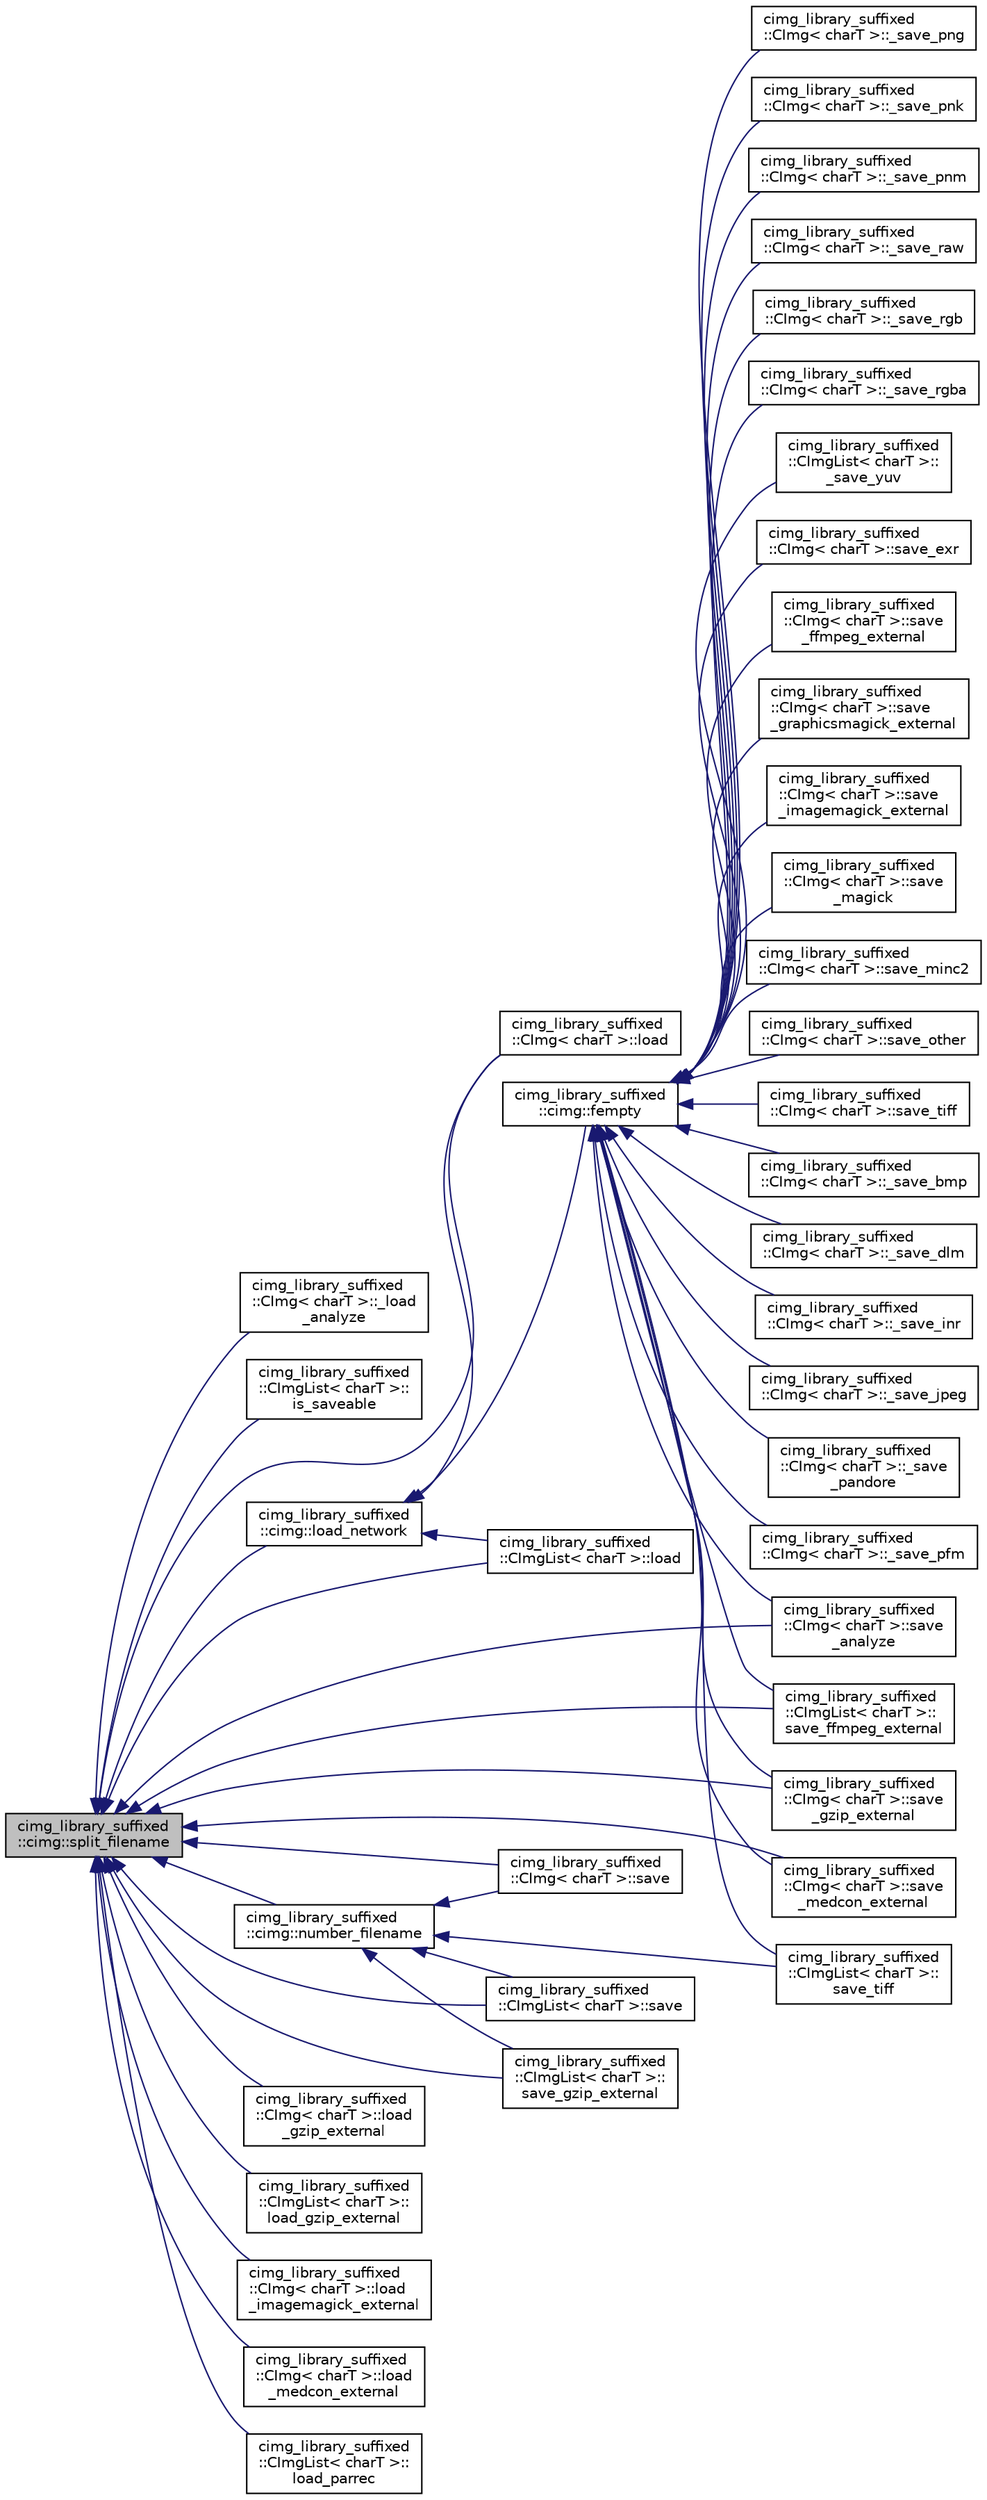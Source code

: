 digraph "cimg_library_suffixed::cimg::split_filename"
{
 // INTERACTIVE_SVG=YES
  edge [fontname="Helvetica",fontsize="10",labelfontname="Helvetica",labelfontsize="10"];
  node [fontname="Helvetica",fontsize="10",shape=record];
  rankdir="LR";
  Node3499 [label="cimg_library_suffixed\l::cimg::split_filename",height=0.2,width=0.4,color="black", fillcolor="grey75", style="filled", fontcolor="black"];
  Node3499 -> Node3500 [dir="back",color="midnightblue",fontsize="10",style="solid",fontname="Helvetica"];
  Node3500 [label="cimg_library_suffixed\l::CImg\< charT \>::_load\l_analyze",height=0.2,width=0.4,color="black", fillcolor="white", style="filled",URL="$structcimg__library__suffixed_1_1_c_img.html#a01444df91267a5b4cb8105ac5886f12f"];
  Node3499 -> Node3501 [dir="back",color="midnightblue",fontsize="10",style="solid",fontname="Helvetica"];
  Node3501 [label="cimg_library_suffixed\l::CImgList\< charT \>::\lis_saveable",height=0.2,width=0.4,color="black", fillcolor="white", style="filled",URL="$structcimg__library__suffixed_1_1_c_img_list.html#ae6a86adfeb4cdeb99f58565a6a49784b",tooltip="Tell if an image list can be saved as one single file. "];
  Node3499 -> Node3502 [dir="back",color="midnightblue",fontsize="10",style="solid",fontname="Helvetica"];
  Node3502 [label="cimg_library_suffixed\l::CImg\< charT \>::load",height=0.2,width=0.4,color="black", fillcolor="white", style="filled",URL="$structcimg__library__suffixed_1_1_c_img.html#ae8353b28bfbc5c4421c7adfbb98fe32f",tooltip="Load image from a file. "];
  Node3499 -> Node3503 [dir="back",color="midnightblue",fontsize="10",style="solid",fontname="Helvetica"];
  Node3503 [label="cimg_library_suffixed\l::CImgList\< charT \>::load",height=0.2,width=0.4,color="black", fillcolor="white", style="filled",URL="$structcimg__library__suffixed_1_1_c_img_list.html#a63bd67d8dd2301933df7decb4612916e",tooltip="Load a list from a file. "];
  Node3499 -> Node3504 [dir="back",color="midnightblue",fontsize="10",style="solid",fontname="Helvetica"];
  Node3504 [label="cimg_library_suffixed\l::CImg\< charT \>::load\l_gzip_external",height=0.2,width=0.4,color="black", fillcolor="white", style="filled",URL="$structcimg__library__suffixed_1_1_c_img.html#a1f1ef95d7faa4c2c7a72d3d347f30dad",tooltip="Load gzipped image file, using external tool &#39;gunzip&#39;. "];
  Node3499 -> Node3505 [dir="back",color="midnightblue",fontsize="10",style="solid",fontname="Helvetica"];
  Node3505 [label="cimg_library_suffixed\l::CImgList\< charT \>::\lload_gzip_external",height=0.2,width=0.4,color="black", fillcolor="white", style="filled",URL="$structcimg__library__suffixed_1_1_c_img_list.html#aae55e9a79bf2f7e08108dd200f63bf2c",tooltip="Load a gzipped list, using external tool &#39;gunzip&#39;. "];
  Node3499 -> Node3506 [dir="back",color="midnightblue",fontsize="10",style="solid",fontname="Helvetica"];
  Node3506 [label="cimg_library_suffixed\l::CImg\< charT \>::load\l_imagemagick_external",height=0.2,width=0.4,color="black", fillcolor="white", style="filled",URL="$structcimg__library__suffixed_1_1_c_img.html#a8278afa0b313d0f3465ef91dabdac549",tooltip="Load image using ImageMagick&#39;s external tool &#39;convert&#39;. "];
  Node3499 -> Node3507 [dir="back",color="midnightblue",fontsize="10",style="solid",fontname="Helvetica"];
  Node3507 [label="cimg_library_suffixed\l::CImg\< charT \>::load\l_medcon_external",height=0.2,width=0.4,color="black", fillcolor="white", style="filled",URL="$structcimg__library__suffixed_1_1_c_img.html#a8306218d5edf273c822113b799fd89cc",tooltip="Load image from a DICOM file, using XMedcon&#39;s external tool &#39;medcon&#39;. "];
  Node3499 -> Node3508 [dir="back",color="midnightblue",fontsize="10",style="solid",fontname="Helvetica"];
  Node3508 [label="cimg_library_suffixed\l::cimg::load_network",height=0.2,width=0.4,color="black", fillcolor="white", style="filled",URL="$namespacecimg__library__suffixed_1_1cimg.html#a90c05fe6fc049cba75f3a12807e97158",tooltip="Load file from network as a local temporary file. "];
  Node3508 -> Node3509 [dir="back",color="midnightblue",fontsize="10",style="solid",fontname="Helvetica"];
  Node3509 [label="cimg_library_suffixed\l::cimg::fempty",height=0.2,width=0.4,color="black", fillcolor="white", style="filled",URL="$namespacecimg__library__suffixed_1_1cimg.html#a0f3577978081461118330fc3ecd4b9db",tooltip="Create an empty file. "];
  Node3509 -> Node3510 [dir="back",color="midnightblue",fontsize="10",style="solid",fontname="Helvetica"];
  Node3510 [label="cimg_library_suffixed\l::CImg\< charT \>::_save_bmp",height=0.2,width=0.4,color="black", fillcolor="white", style="filled",URL="$structcimg__library__suffixed_1_1_c_img.html#ae9faefb948746c5d646fe5c80f28c4fc"];
  Node3509 -> Node3511 [dir="back",color="midnightblue",fontsize="10",style="solid",fontname="Helvetica"];
  Node3511 [label="cimg_library_suffixed\l::CImg\< charT \>::_save_dlm",height=0.2,width=0.4,color="black", fillcolor="white", style="filled",URL="$structcimg__library__suffixed_1_1_c_img.html#a78929d9b9d2af829f3e3fc576e99b61d"];
  Node3509 -> Node3512 [dir="back",color="midnightblue",fontsize="10",style="solid",fontname="Helvetica"];
  Node3512 [label="cimg_library_suffixed\l::CImg\< charT \>::_save_inr",height=0.2,width=0.4,color="black", fillcolor="white", style="filled",URL="$structcimg__library__suffixed_1_1_c_img.html#aa29c8a2179f282535660800f9b9192e0"];
  Node3509 -> Node3513 [dir="back",color="midnightblue",fontsize="10",style="solid",fontname="Helvetica"];
  Node3513 [label="cimg_library_suffixed\l::CImg\< charT \>::_save_jpeg",height=0.2,width=0.4,color="black", fillcolor="white", style="filled",URL="$structcimg__library__suffixed_1_1_c_img.html#aa41e292505817af60a4896ed19302304"];
  Node3509 -> Node3514 [dir="back",color="midnightblue",fontsize="10",style="solid",fontname="Helvetica"];
  Node3514 [label="cimg_library_suffixed\l::CImg\< charT \>::_save\l_pandore",height=0.2,width=0.4,color="black", fillcolor="white", style="filled",URL="$structcimg__library__suffixed_1_1_c_img.html#a01931f2bad5c72da454d990ebcf55f94"];
  Node3509 -> Node3515 [dir="back",color="midnightblue",fontsize="10",style="solid",fontname="Helvetica"];
  Node3515 [label="cimg_library_suffixed\l::CImg\< charT \>::_save_pfm",height=0.2,width=0.4,color="black", fillcolor="white", style="filled",URL="$structcimg__library__suffixed_1_1_c_img.html#a65be74d7d22bb71e708b3beb8e9cae49"];
  Node3509 -> Node3516 [dir="back",color="midnightblue",fontsize="10",style="solid",fontname="Helvetica"];
  Node3516 [label="cimg_library_suffixed\l::CImg\< charT \>::_save_png",height=0.2,width=0.4,color="black", fillcolor="white", style="filled",URL="$structcimg__library__suffixed_1_1_c_img.html#aab5e304310373159e357250314e99da6"];
  Node3509 -> Node3517 [dir="back",color="midnightblue",fontsize="10",style="solid",fontname="Helvetica"];
  Node3517 [label="cimg_library_suffixed\l::CImg\< charT \>::_save_pnk",height=0.2,width=0.4,color="black", fillcolor="white", style="filled",URL="$structcimg__library__suffixed_1_1_c_img.html#a4bcf33abcee45165d20d9530f6c85242"];
  Node3509 -> Node3518 [dir="back",color="midnightblue",fontsize="10",style="solid",fontname="Helvetica"];
  Node3518 [label="cimg_library_suffixed\l::CImg\< charT \>::_save_pnm",height=0.2,width=0.4,color="black", fillcolor="white", style="filled",URL="$structcimg__library__suffixed_1_1_c_img.html#a3b62455c9523881fa64a47d8362c3d80"];
  Node3509 -> Node3519 [dir="back",color="midnightblue",fontsize="10",style="solid",fontname="Helvetica"];
  Node3519 [label="cimg_library_suffixed\l::CImg\< charT \>::_save_raw",height=0.2,width=0.4,color="black", fillcolor="white", style="filled",URL="$structcimg__library__suffixed_1_1_c_img.html#a069feb3e722bb4a1f52ea72c1c86ca97"];
  Node3509 -> Node3520 [dir="back",color="midnightblue",fontsize="10",style="solid",fontname="Helvetica"];
  Node3520 [label="cimg_library_suffixed\l::CImg\< charT \>::_save_rgb",height=0.2,width=0.4,color="black", fillcolor="white", style="filled",URL="$structcimg__library__suffixed_1_1_c_img.html#a06c5e27c1dde885a96cfdad05835644e"];
  Node3509 -> Node3521 [dir="back",color="midnightblue",fontsize="10",style="solid",fontname="Helvetica"];
  Node3521 [label="cimg_library_suffixed\l::CImg\< charT \>::_save_rgba",height=0.2,width=0.4,color="black", fillcolor="white", style="filled",URL="$structcimg__library__suffixed_1_1_c_img.html#a974a21a1c7242ff9b08e4590701d920d"];
  Node3509 -> Node3522 [dir="back",color="midnightblue",fontsize="10",style="solid",fontname="Helvetica"];
  Node3522 [label="cimg_library_suffixed\l::CImgList\< charT \>::\l_save_yuv",height=0.2,width=0.4,color="black", fillcolor="white", style="filled",URL="$structcimg__library__suffixed_1_1_c_img_list.html#afa25415a30608d507bc22bd6b85b5c1e"];
  Node3509 -> Node3523 [dir="back",color="midnightblue",fontsize="10",style="solid",fontname="Helvetica"];
  Node3523 [label="cimg_library_suffixed\l::CImg\< charT \>::save\l_analyze",height=0.2,width=0.4,color="black", fillcolor="white", style="filled",URL="$structcimg__library__suffixed_1_1_c_img.html#a09711118d3b31870942e99adbefffed1",tooltip="Save image as an ANALYZE7.5 or NIFTI file. "];
  Node3509 -> Node3524 [dir="back",color="midnightblue",fontsize="10",style="solid",fontname="Helvetica"];
  Node3524 [label="cimg_library_suffixed\l::CImg\< charT \>::save_exr",height=0.2,width=0.4,color="black", fillcolor="white", style="filled",URL="$structcimg__library__suffixed_1_1_c_img.html#ad5fb082bca9bcc268e8f77019788ae51",tooltip="Save image as an OpenEXR file. "];
  Node3509 -> Node3525 [dir="back",color="midnightblue",fontsize="10",style="solid",fontname="Helvetica"];
  Node3525 [label="cimg_library_suffixed\l::CImg\< charT \>::save\l_ffmpeg_external",height=0.2,width=0.4,color="black", fillcolor="white", style="filled",URL="$structcimg__library__suffixed_1_1_c_img.html#a3a8132f303e3295e0219ea4518c6ef20",tooltip="Save volumetric image as a video, using ffmpeg external binary. "];
  Node3509 -> Node3526 [dir="back",color="midnightblue",fontsize="10",style="solid",fontname="Helvetica"];
  Node3526 [label="cimg_library_suffixed\l::CImgList\< charT \>::\lsave_ffmpeg_external",height=0.2,width=0.4,color="black", fillcolor="white", style="filled",URL="$structcimg__library__suffixed_1_1_c_img_list.html#af09a45345581747984f4df0607418f2c",tooltip="Save image sequence, using the external tool &#39;ffmpeg&#39;. "];
  Node3509 -> Node3527 [dir="back",color="midnightblue",fontsize="10",style="solid",fontname="Helvetica"];
  Node3527 [label="cimg_library_suffixed\l::CImg\< charT \>::save\l_graphicsmagick_external",height=0.2,width=0.4,color="black", fillcolor="white", style="filled",URL="$structcimg__library__suffixed_1_1_c_img.html#a44f125968c20e8c7d833bf7d75c32db6",tooltip="Save image using GraphicsMagick&#39;s external binary. "];
  Node3509 -> Node3528 [dir="back",color="midnightblue",fontsize="10",style="solid",fontname="Helvetica"];
  Node3528 [label="cimg_library_suffixed\l::CImg\< charT \>::save\l_gzip_external",height=0.2,width=0.4,color="black", fillcolor="white", style="filled",URL="$structcimg__library__suffixed_1_1_c_img.html#a53983bb4f1ebe2a817b68029b8c04cb1",tooltip="Save image using gzip external binary. "];
  Node3509 -> Node3529 [dir="back",color="midnightblue",fontsize="10",style="solid",fontname="Helvetica"];
  Node3529 [label="cimg_library_suffixed\l::CImg\< charT \>::save\l_imagemagick_external",height=0.2,width=0.4,color="black", fillcolor="white", style="filled",URL="$structcimg__library__suffixed_1_1_c_img.html#afbf8db949f62c8bd3f2f73ba3d9c1420",tooltip="Save image using ImageMagick&#39;s external binary. "];
  Node3509 -> Node3530 [dir="back",color="midnightblue",fontsize="10",style="solid",fontname="Helvetica"];
  Node3530 [label="cimg_library_suffixed\l::CImg\< charT \>::save\l_magick",height=0.2,width=0.4,color="black", fillcolor="white", style="filled",URL="$structcimg__library__suffixed_1_1_c_img.html#a6beb63196c9a26f6894e4654f771c1e5",tooltip="Save image, using built-in ImageMagick++ library. "];
  Node3509 -> Node3531 [dir="back",color="midnightblue",fontsize="10",style="solid",fontname="Helvetica"];
  Node3531 [label="cimg_library_suffixed\l::CImg\< charT \>::save\l_medcon_external",height=0.2,width=0.4,color="black", fillcolor="white", style="filled",URL="$structcimg__library__suffixed_1_1_c_img.html#a30d02c3d77fc43c8b5845e92268cdab5",tooltip="Save image as a Dicom file. "];
  Node3509 -> Node3532 [dir="back",color="midnightblue",fontsize="10",style="solid",fontname="Helvetica"];
  Node3532 [label="cimg_library_suffixed\l::CImg\< charT \>::save_minc2",height=0.2,width=0.4,color="black", fillcolor="white", style="filled",URL="$structcimg__library__suffixed_1_1_c_img.html#ab3b2aa455cd56ce20a03cb0b68ca68fc",tooltip="Save image as a MINC2 file. "];
  Node3509 -> Node3533 [dir="back",color="midnightblue",fontsize="10",style="solid",fontname="Helvetica"];
  Node3533 [label="cimg_library_suffixed\l::CImg\< charT \>::save_other",height=0.2,width=0.4,color="black", fillcolor="white", style="filled",URL="$structcimg__library__suffixed_1_1_c_img.html#a6b77dc615829820ba0675409feaef3d8"];
  Node3509 -> Node3534 [dir="back",color="midnightblue",fontsize="10",style="solid",fontname="Helvetica"];
  Node3534 [label="cimg_library_suffixed\l::CImg\< charT \>::save_tiff",height=0.2,width=0.4,color="black", fillcolor="white", style="filled",URL="$structcimg__library__suffixed_1_1_c_img.html#a87e93148404e8d79b7b5218e58eabf3c",tooltip="Save image as a TIFF file. "];
  Node3509 -> Node3535 [dir="back",color="midnightblue",fontsize="10",style="solid",fontname="Helvetica"];
  Node3535 [label="cimg_library_suffixed\l::CImgList\< charT \>::\lsave_tiff",height=0.2,width=0.4,color="black", fillcolor="white", style="filled",URL="$structcimg__library__suffixed_1_1_c_img_list.html#a62700a17bb0af63522c732b9d1a15325",tooltip="Save list as a TIFF file. "];
  Node3508 -> Node3502 [dir="back",color="midnightblue",fontsize="10",style="solid",fontname="Helvetica"];
  Node3508 -> Node3503 [dir="back",color="midnightblue",fontsize="10",style="solid",fontname="Helvetica"];
  Node3499 -> Node3536 [dir="back",color="midnightblue",fontsize="10",style="solid",fontname="Helvetica"];
  Node3536 [label="cimg_library_suffixed\l::CImgList\< charT \>::\lload_parrec",height=0.2,width=0.4,color="black", fillcolor="white", style="filled",URL="$structcimg__library__suffixed_1_1_c_img_list.html#affbfd21835dfd5c00fe98cc71c7760c2",tooltip="Load a list from a PAR/REC (Philips) file. "];
  Node3499 -> Node3537 [dir="back",color="midnightblue",fontsize="10",style="solid",fontname="Helvetica"];
  Node3537 [label="cimg_library_suffixed\l::cimg::number_filename",height=0.2,width=0.4,color="black", fillcolor="white", style="filled",URL="$namespacecimg__library__suffixed_1_1cimg.html#ab58f430d4a05a010742c012efd4a7000",tooltip="Generate a numbered version of a filename. "];
  Node3537 -> Node3538 [dir="back",color="midnightblue",fontsize="10",style="solid",fontname="Helvetica"];
  Node3538 [label="cimg_library_suffixed\l::CImg\< charT \>::save",height=0.2,width=0.4,color="black", fillcolor="white", style="filled",URL="$structcimg__library__suffixed_1_1_c_img.html#adb165b37ac226a1c73a96cb1b5827d2e",tooltip="Save image as a file. "];
  Node3537 -> Node3539 [dir="back",color="midnightblue",fontsize="10",style="solid",fontname="Helvetica"];
  Node3539 [label="cimg_library_suffixed\l::CImgList\< charT \>::save",height=0.2,width=0.4,color="black", fillcolor="white", style="filled",URL="$structcimg__library__suffixed_1_1_c_img_list.html#a7186fe44f8d6ce58583e3177ff802445",tooltip="Save list into a file. "];
  Node3537 -> Node3540 [dir="back",color="midnightblue",fontsize="10",style="solid",fontname="Helvetica"];
  Node3540 [label="cimg_library_suffixed\l::CImgList\< charT \>::\lsave_gzip_external",height=0.2,width=0.4,color="black", fillcolor="white", style="filled",URL="$structcimg__library__suffixed_1_1_c_img_list.html#aad5afe8b913e276dd281255dd787b4ba",tooltip="Save list as a gzipped file, using external tool &#39;gzip&#39;. "];
  Node3537 -> Node3535 [dir="back",color="midnightblue",fontsize="10",style="solid",fontname="Helvetica"];
  Node3499 -> Node3538 [dir="back",color="midnightblue",fontsize="10",style="solid",fontname="Helvetica"];
  Node3499 -> Node3539 [dir="back",color="midnightblue",fontsize="10",style="solid",fontname="Helvetica"];
  Node3499 -> Node3523 [dir="back",color="midnightblue",fontsize="10",style="solid",fontname="Helvetica"];
  Node3499 -> Node3526 [dir="back",color="midnightblue",fontsize="10",style="solid",fontname="Helvetica"];
  Node3499 -> Node3528 [dir="back",color="midnightblue",fontsize="10",style="solid",fontname="Helvetica"];
  Node3499 -> Node3540 [dir="back",color="midnightblue",fontsize="10",style="solid",fontname="Helvetica"];
  Node3499 -> Node3531 [dir="back",color="midnightblue",fontsize="10",style="solid",fontname="Helvetica"];
}
